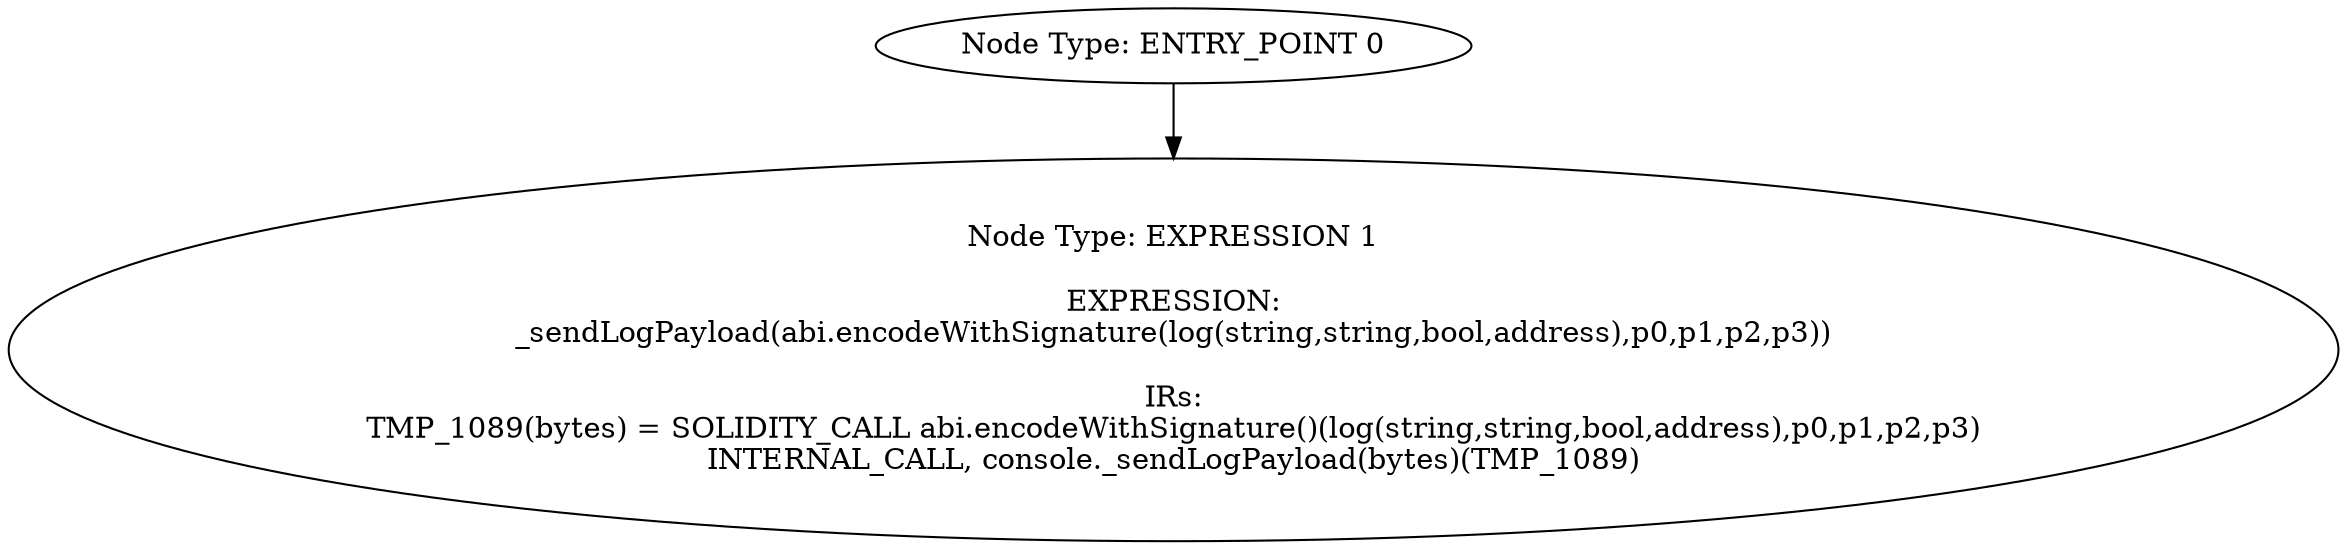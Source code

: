 digraph{
0[label="Node Type: ENTRY_POINT 0
"];
0->1;
1[label="Node Type: EXPRESSION 1

EXPRESSION:
_sendLogPayload(abi.encodeWithSignature(log(string,string,bool,address),p0,p1,p2,p3))

IRs:
TMP_1089(bytes) = SOLIDITY_CALL abi.encodeWithSignature()(log(string,string,bool,address),p0,p1,p2,p3)
INTERNAL_CALL, console._sendLogPayload(bytes)(TMP_1089)"];
}
